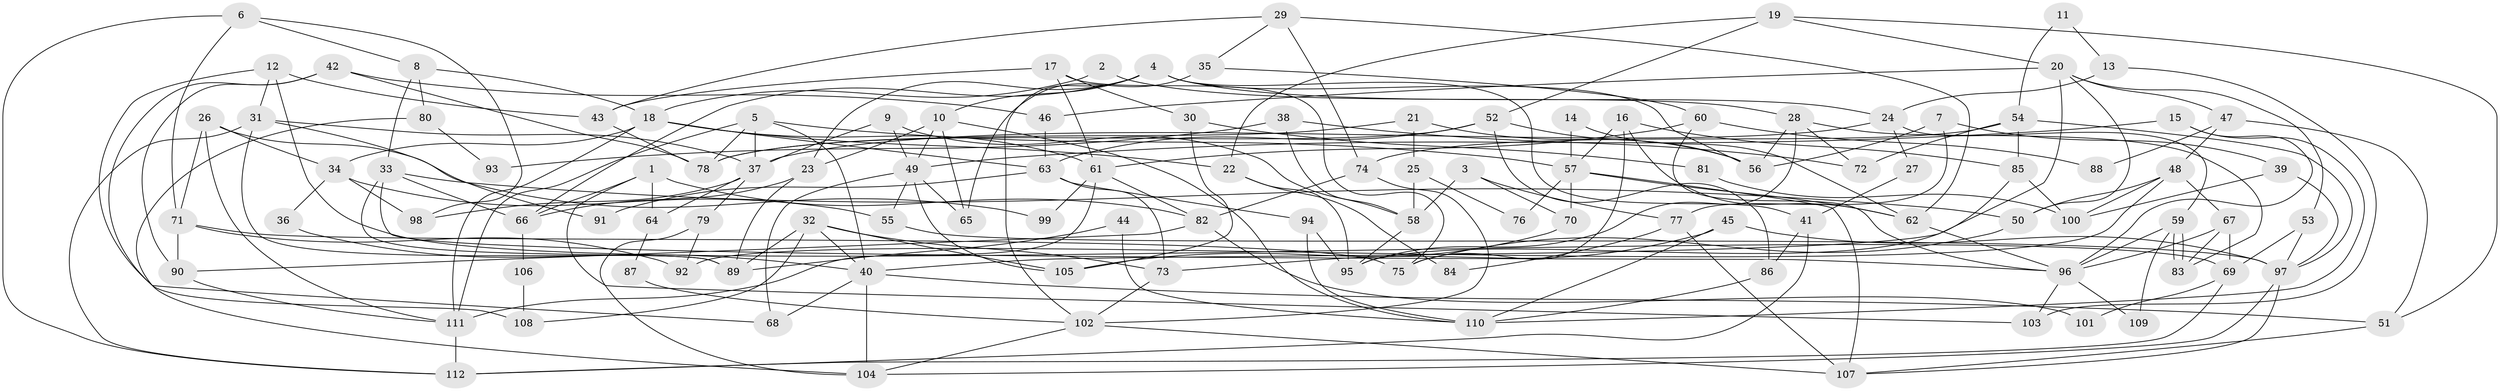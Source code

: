 // coarse degree distribution, {6: 0.1232876712328767, 5: 0.1780821917808219, 7: 0.136986301369863, 10: 0.0410958904109589, 3: 0.1917808219178082, 4: 0.1232876712328767, 2: 0.136986301369863, 9: 0.0136986301369863, 8: 0.0547945205479452}
// Generated by graph-tools (version 1.1) at 2025/52/02/27/25 19:52:04]
// undirected, 112 vertices, 224 edges
graph export_dot {
graph [start="1"]
  node [color=gray90,style=filled];
  1;
  2;
  3;
  4;
  5;
  6;
  7;
  8;
  9;
  10;
  11;
  12;
  13;
  14;
  15;
  16;
  17;
  18;
  19;
  20;
  21;
  22;
  23;
  24;
  25;
  26;
  27;
  28;
  29;
  30;
  31;
  32;
  33;
  34;
  35;
  36;
  37;
  38;
  39;
  40;
  41;
  42;
  43;
  44;
  45;
  46;
  47;
  48;
  49;
  50;
  51;
  52;
  53;
  54;
  55;
  56;
  57;
  58;
  59;
  60;
  61;
  62;
  63;
  64;
  65;
  66;
  67;
  68;
  69;
  70;
  71;
  72;
  73;
  74;
  75;
  76;
  77;
  78;
  79;
  80;
  81;
  82;
  83;
  84;
  85;
  86;
  87;
  88;
  89;
  90;
  91;
  92;
  93;
  94;
  95;
  96;
  97;
  98;
  99;
  100;
  101;
  102;
  103;
  104;
  105;
  106;
  107;
  108;
  109;
  110;
  111;
  112;
  1 -- 66;
  1 -- 82;
  1 -- 64;
  1 -- 103;
  2 -- 18;
  2 -- 28;
  3 -- 58;
  3 -- 77;
  3 -- 70;
  4 -- 10;
  4 -- 23;
  4 -- 24;
  4 -- 41;
  4 -- 56;
  4 -- 66;
  4 -- 102;
  5 -- 40;
  5 -- 111;
  5 -- 37;
  5 -- 57;
  5 -- 78;
  6 -- 8;
  6 -- 112;
  6 -- 71;
  6 -- 98;
  7 -- 56;
  7 -- 39;
  7 -- 77;
  8 -- 18;
  8 -- 33;
  8 -- 80;
  9 -- 37;
  9 -- 49;
  9 -- 58;
  10 -- 65;
  10 -- 110;
  10 -- 23;
  10 -- 49;
  11 -- 13;
  11 -- 54;
  12 -- 68;
  12 -- 31;
  12 -- 43;
  12 -- 69;
  13 -- 103;
  13 -- 24;
  14 -- 57;
  14 -- 62;
  15 -- 110;
  15 -- 96;
  15 -- 49;
  16 -- 57;
  16 -- 62;
  16 -- 75;
  16 -- 85;
  17 -- 75;
  17 -- 43;
  17 -- 30;
  17 -- 61;
  18 -- 34;
  18 -- 63;
  18 -- 22;
  18 -- 61;
  18 -- 111;
  19 -- 20;
  19 -- 51;
  19 -- 22;
  19 -- 52;
  20 -- 47;
  20 -- 40;
  20 -- 46;
  20 -- 50;
  20 -- 53;
  21 -- 78;
  21 -- 56;
  21 -- 25;
  22 -- 84;
  22 -- 95;
  23 -- 89;
  23 -- 66;
  24 -- 59;
  24 -- 27;
  24 -- 37;
  25 -- 58;
  25 -- 76;
  26 -- 111;
  26 -- 34;
  26 -- 71;
  26 -- 99;
  27 -- 41;
  28 -- 83;
  28 -- 56;
  28 -- 72;
  28 -- 95;
  29 -- 43;
  29 -- 74;
  29 -- 35;
  29 -- 62;
  30 -- 105;
  30 -- 81;
  31 -- 37;
  31 -- 112;
  31 -- 89;
  31 -- 91;
  32 -- 73;
  32 -- 89;
  32 -- 40;
  32 -- 105;
  32 -- 108;
  33 -- 50;
  33 -- 66;
  33 -- 89;
  33 -- 96;
  34 -- 55;
  34 -- 98;
  34 -- 36;
  35 -- 60;
  35 -- 65;
  36 -- 40;
  37 -- 64;
  37 -- 79;
  37 -- 98;
  38 -- 72;
  38 -- 58;
  38 -- 93;
  39 -- 100;
  39 -- 97;
  40 -- 104;
  40 -- 51;
  40 -- 68;
  41 -- 112;
  41 -- 86;
  42 -- 90;
  42 -- 78;
  42 -- 46;
  42 -- 108;
  43 -- 78;
  44 -- 110;
  44 -- 89;
  45 -- 97;
  45 -- 73;
  45 -- 110;
  46 -- 63;
  47 -- 51;
  47 -- 48;
  47 -- 88;
  48 -- 50;
  48 -- 92;
  48 -- 67;
  48 -- 100;
  49 -- 55;
  49 -- 65;
  49 -- 68;
  49 -- 105;
  50 -- 75;
  51 -- 107;
  52 -- 86;
  52 -- 56;
  52 -- 63;
  52 -- 78;
  53 -- 69;
  53 -- 97;
  54 -- 85;
  54 -- 74;
  54 -- 72;
  54 -- 97;
  55 -- 97;
  57 -- 70;
  57 -- 62;
  57 -- 76;
  57 -- 107;
  58 -- 95;
  59 -- 96;
  59 -- 83;
  59 -- 83;
  59 -- 109;
  60 -- 96;
  60 -- 61;
  60 -- 88;
  61 -- 82;
  61 -- 99;
  61 -- 111;
  62 -- 96;
  63 -- 73;
  63 -- 91;
  63 -- 94;
  64 -- 87;
  66 -- 106;
  67 -- 96;
  67 -- 69;
  67 -- 83;
  69 -- 101;
  69 -- 112;
  70 -- 105;
  71 -- 75;
  71 -- 90;
  71 -- 92;
  73 -- 102;
  74 -- 102;
  74 -- 82;
  77 -- 107;
  77 -- 84;
  79 -- 104;
  79 -- 92;
  80 -- 104;
  80 -- 93;
  81 -- 100;
  82 -- 90;
  82 -- 101;
  85 -- 95;
  85 -- 100;
  86 -- 110;
  87 -- 102;
  90 -- 111;
  94 -- 95;
  94 -- 110;
  96 -- 103;
  96 -- 109;
  97 -- 104;
  97 -- 107;
  102 -- 107;
  102 -- 104;
  106 -- 108;
  111 -- 112;
}

